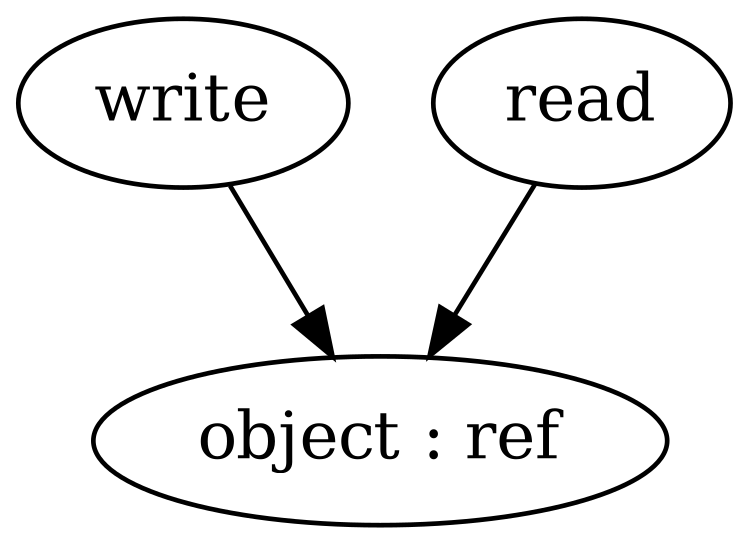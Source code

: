digraph G {

  size="5,8!"

  object  [label="object : ref"]
  write
  read

  write -> object
  read -> object
}
